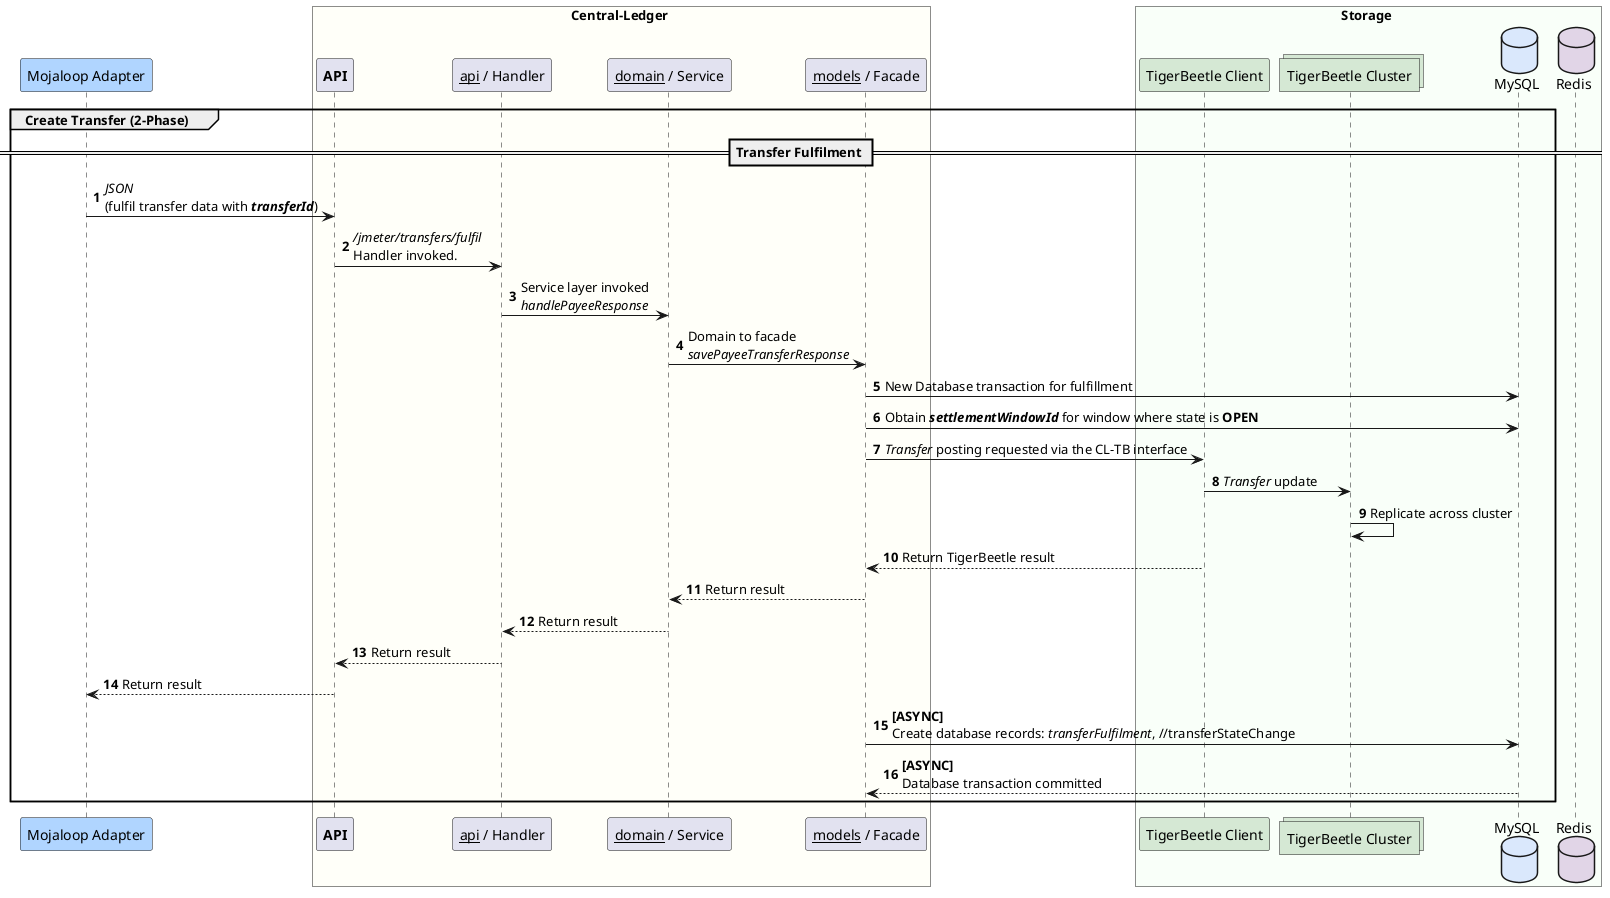@startuml

participant "Mojaloop Adapter" as dfsp #B0D5FF

box Central-Ledger #FFFFF9
    participant "**API**" as cl_api
    participant "__api__ / Handler" as cl_handler
    participant "__domain__ / Service" as cl_domain
    participant "__models__ / Facade" as cl_facade

end box

box Storage #F9FFF9
	participant "TigerBeetle Client" as tb_client #D5E8D4
	collections "TigerBeetle Cluster" as tb_nodes #D5E8D4
	database "MySQL" as cl_db #DAE8FC
	database "Redis" as redis_cache #E1D5E7
end box

autonumber
group Create Transfer (2-Phase)
== Transfer Fulfilment ==
    dfsp -> cl_api : //JSON// \n(fulfil transfer data with //**transferId**//)
    cl_api -> cl_handler : ///jmeter/transfers/fulfil// \nHandler invoked.
    cl_handler -> cl_domain : Service layer invoked \n//handlePayeeResponse//
    cl_domain -> cl_facade : Domain to facade \n//savePayeeTransferResponse//
    cl_facade -> cl_db : New Database transaction for fulfillment
    cl_facade -> cl_db : Obtain //**settlementWindowId**// for window where state is **OPEN**
    cl_facade -> tb_client : //Transfer// posting requested via the CL-TB interface
    tb_client -> tb_nodes : //Transfer// update
    tb_nodes -> tb_nodes : Replicate across cluster
    tb_client --> cl_facade : Return TigerBeetle result

    cl_facade --> cl_domain : Return result
    cl_domain --> cl_handler : Return result
    cl_handler --> cl_api : Return result
    cl_api --> dfsp : Return result

    cl_facade -> cl_db : **[ASYNC]**\nCreate database records: //transferFulfilment//, //transferStateChange
    cl_facade <-- cl_db: **[ASYNC]**\nDatabase transaction committed

end

@enduml
